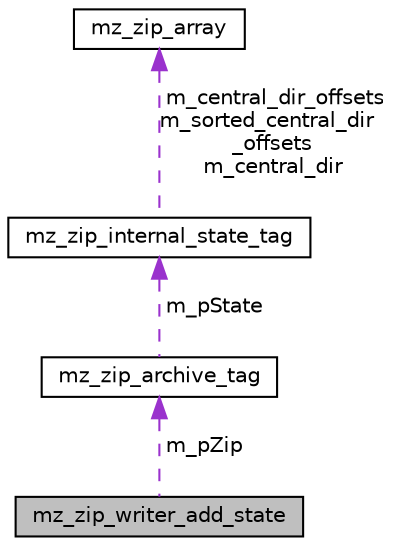 digraph "mz_zip_writer_add_state"
{
  edge [fontname="Helvetica",fontsize="10",labelfontname="Helvetica",labelfontsize="10"];
  node [fontname="Helvetica",fontsize="10",shape=record];
  Node1 [label="mz_zip_writer_add_state",height=0.2,width=0.4,color="black", fillcolor="grey75", style="filled", fontcolor="black"];
  Node2 -> Node1 [dir="back",color="darkorchid3",fontsize="10",style="dashed",label=" m_pZip" ,fontname="Helvetica"];
  Node2 [label="mz_zip_archive_tag",height=0.2,width=0.4,color="black", fillcolor="white", style="filled",URL="$structmz__zip__archive__tag.html"];
  Node3 -> Node2 [dir="back",color="darkorchid3",fontsize="10",style="dashed",label=" m_pState" ,fontname="Helvetica"];
  Node3 [label="mz_zip_internal_state_tag",height=0.2,width=0.4,color="black", fillcolor="white", style="filled",URL="$structmz__zip__internal__state__tag.html"];
  Node4 -> Node3 [dir="back",color="darkorchid3",fontsize="10",style="dashed",label=" m_central_dir_offsets\nm_sorted_central_dir\l_offsets\nm_central_dir" ,fontname="Helvetica"];
  Node4 [label="mz_zip_array",height=0.2,width=0.4,color="black", fillcolor="white", style="filled",URL="$structmz__zip__array.html"];
}
